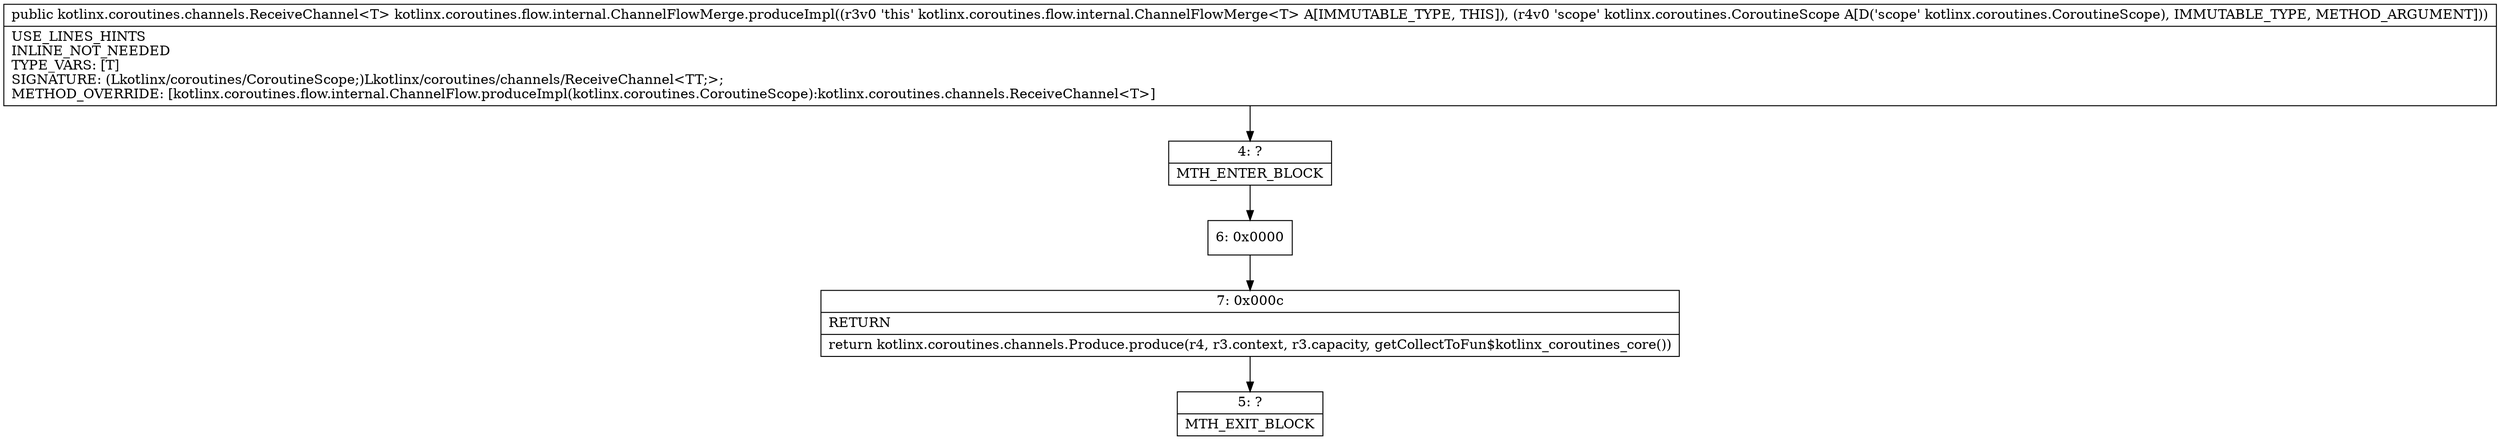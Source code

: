 digraph "CFG forkotlinx.coroutines.flow.internal.ChannelFlowMerge.produceImpl(Lkotlinx\/coroutines\/CoroutineScope;)Lkotlinx\/coroutines\/channels\/ReceiveChannel;" {
Node_4 [shape=record,label="{4\:\ ?|MTH_ENTER_BLOCK\l}"];
Node_6 [shape=record,label="{6\:\ 0x0000}"];
Node_7 [shape=record,label="{7\:\ 0x000c|RETURN\l|return kotlinx.coroutines.channels.Produce.produce(r4, r3.context, r3.capacity, getCollectToFun$kotlinx_coroutines_core())\l}"];
Node_5 [shape=record,label="{5\:\ ?|MTH_EXIT_BLOCK\l}"];
MethodNode[shape=record,label="{public kotlinx.coroutines.channels.ReceiveChannel\<T\> kotlinx.coroutines.flow.internal.ChannelFlowMerge.produceImpl((r3v0 'this' kotlinx.coroutines.flow.internal.ChannelFlowMerge\<T\> A[IMMUTABLE_TYPE, THIS]), (r4v0 'scope' kotlinx.coroutines.CoroutineScope A[D('scope' kotlinx.coroutines.CoroutineScope), IMMUTABLE_TYPE, METHOD_ARGUMENT]))  | USE_LINES_HINTS\lINLINE_NOT_NEEDED\lTYPE_VARS: [T]\lSIGNATURE: (Lkotlinx\/coroutines\/CoroutineScope;)Lkotlinx\/coroutines\/channels\/ReceiveChannel\<TT;\>;\lMETHOD_OVERRIDE: [kotlinx.coroutines.flow.internal.ChannelFlow.produceImpl(kotlinx.coroutines.CoroutineScope):kotlinx.coroutines.channels.ReceiveChannel\<T\>]\l}"];
MethodNode -> Node_4;Node_4 -> Node_6;
Node_6 -> Node_7;
Node_7 -> Node_5;
}

